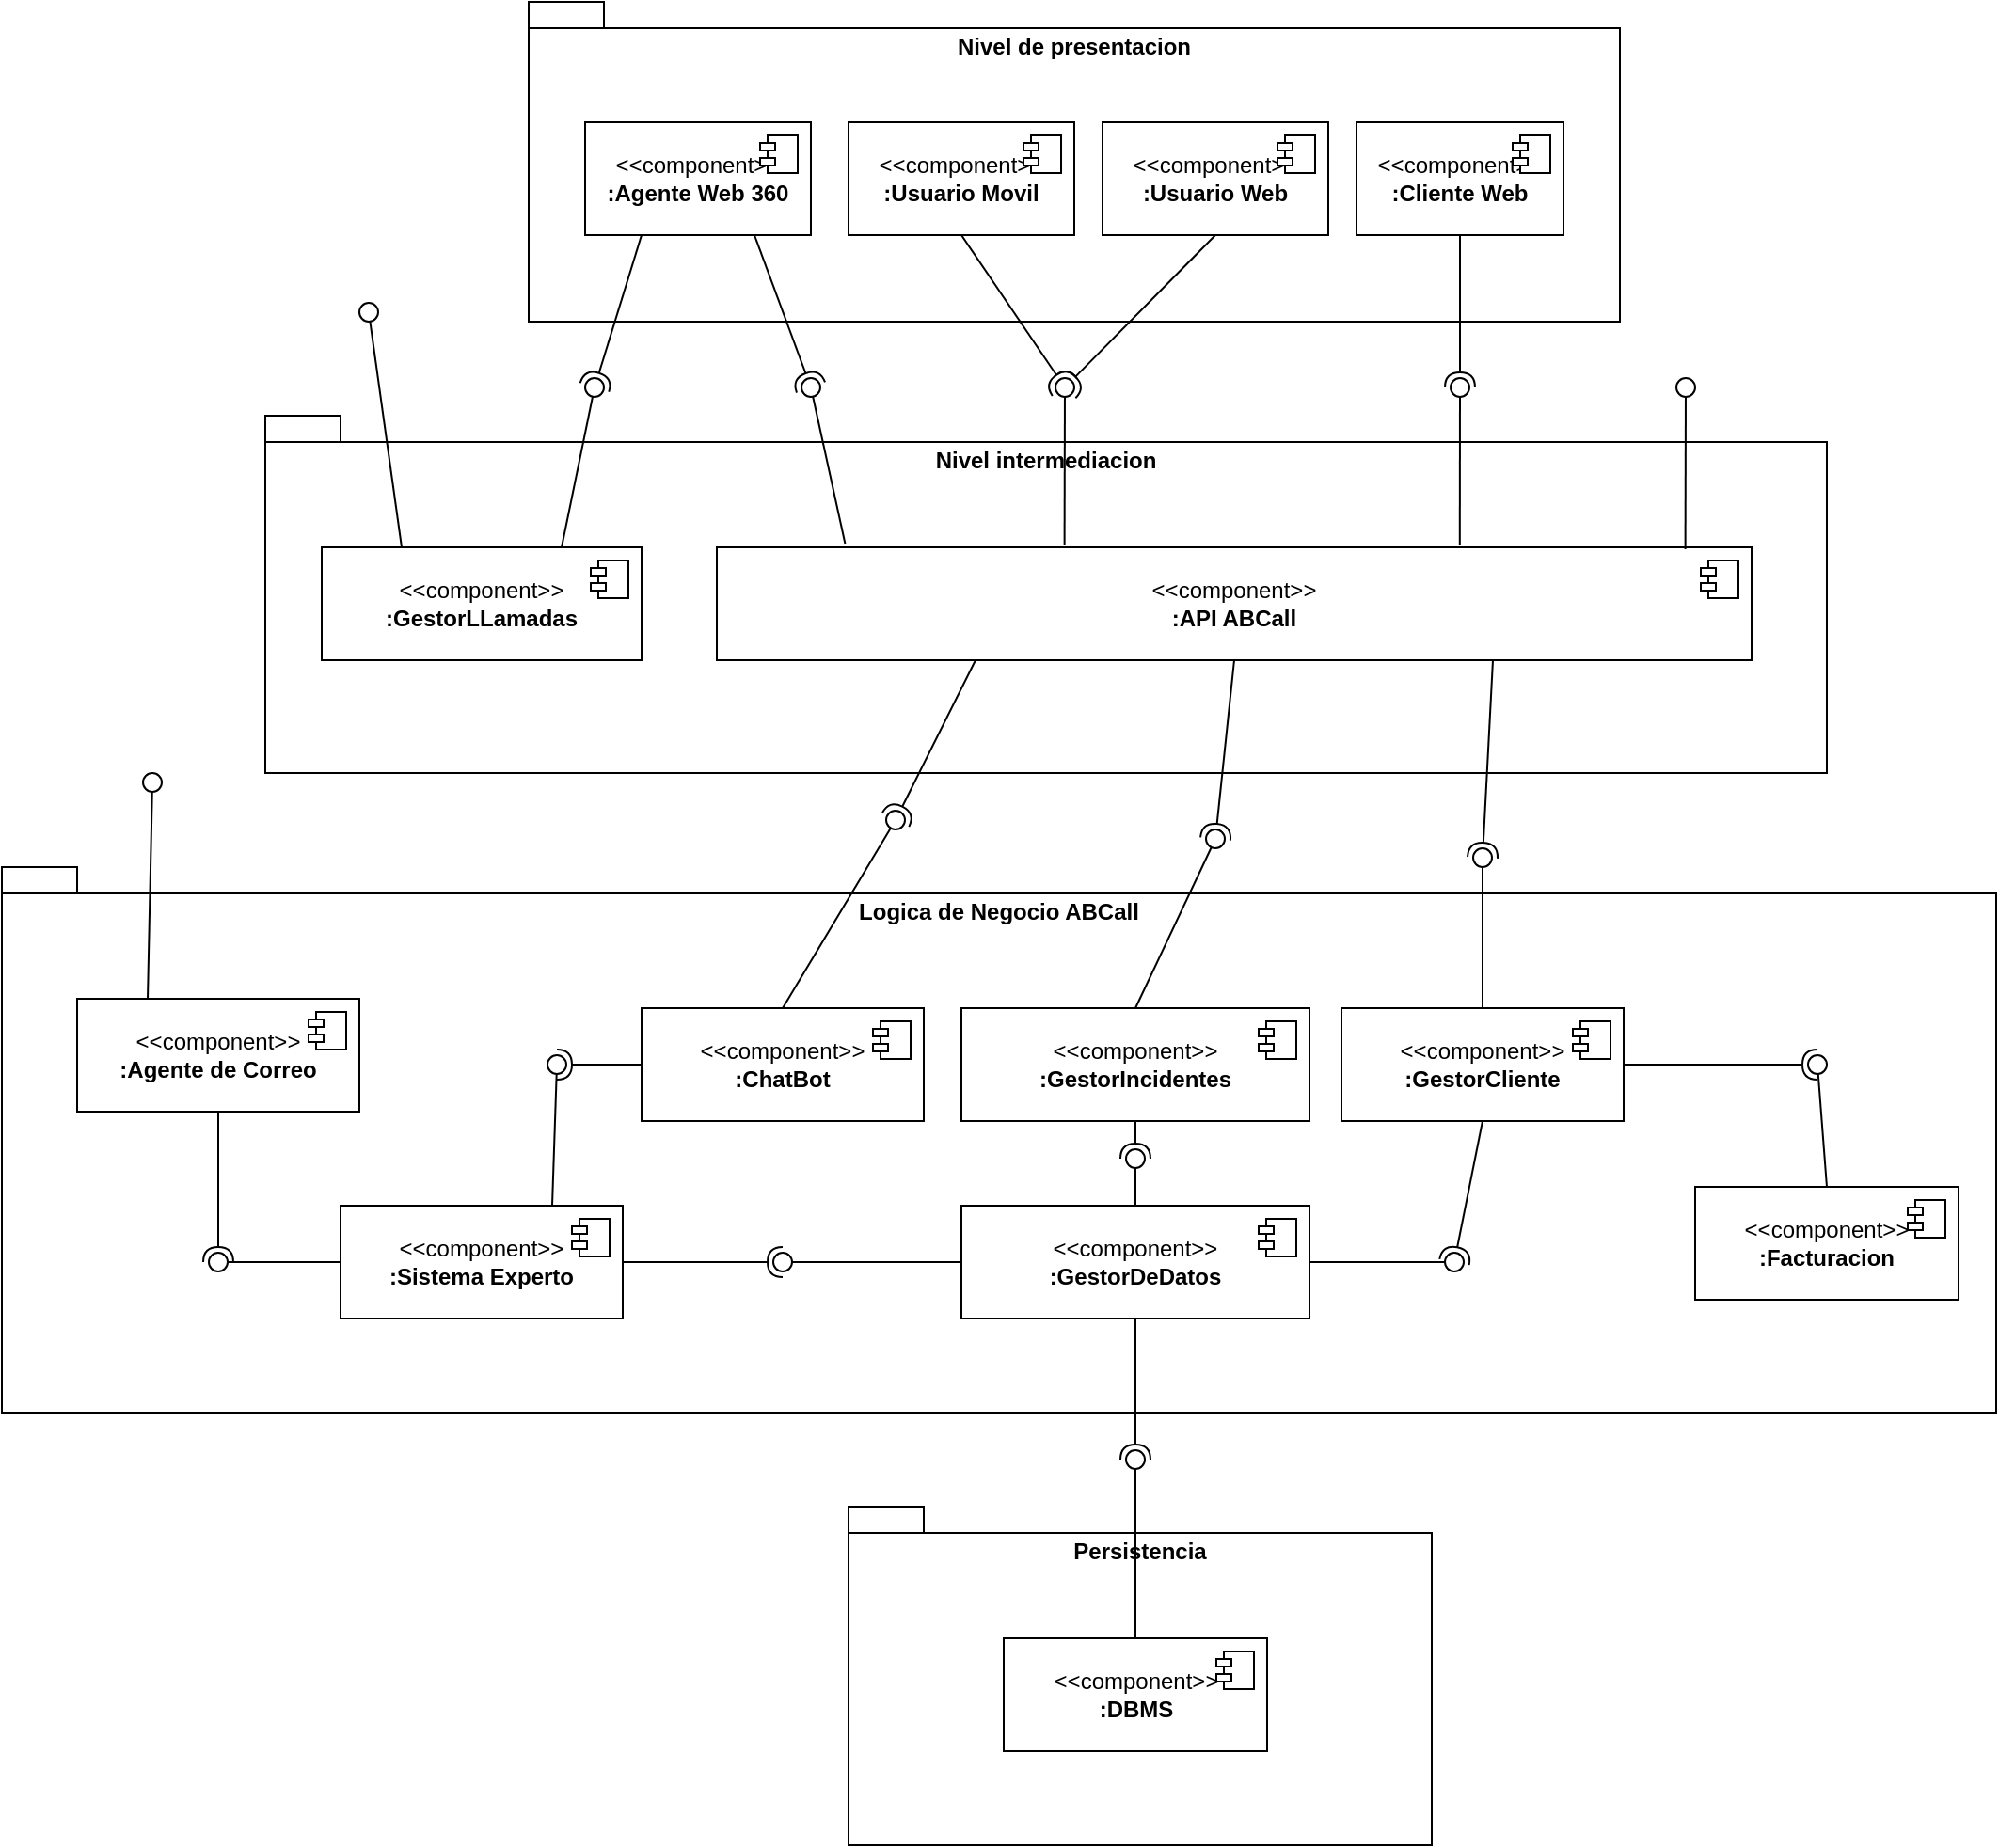<mxfile version="24.7.12">
  <diagram name="Página-1" id="badeSgl3rarpciUWfAk7">
    <mxGraphModel dx="1707" dy="395" grid="1" gridSize="10" guides="1" tooltips="1" connect="1" arrows="1" fold="1" page="1" pageScale="1" pageWidth="827" pageHeight="1169" math="0" shadow="0">
      <root>
        <mxCell id="0" />
        <mxCell id="1" parent="0" />
        <mxCell id="oYlXpJVkNZ7Khja5sfW1-8" value="" style="ellipse;whiteSpace=wrap;html=1;align=center;aspect=fixed;fillColor=none;strokeColor=none;resizable=0;perimeter=centerPerimeter;rotatable=0;allowArrows=0;points=[];outlineConnect=1;" parent="1" vertex="1">
          <mxGeometry x="-100" y="360" width="10" height="10" as="geometry" />
        </mxCell>
        <mxCell id="oYlXpJVkNZ7Khja5sfW1-72" value="" style="ellipse;whiteSpace=wrap;html=1;align=center;aspect=fixed;fillColor=none;strokeColor=none;resizable=0;perimeter=centerPerimeter;rotatable=0;allowArrows=0;points=[];outlineConnect=1;" parent="1" vertex="1">
          <mxGeometry x="122" y="250" width="10" height="10" as="geometry" />
        </mxCell>
        <mxCell id="VERpzVBWQR2P2o2Z3do2-1" value="Nivel de presentacion" style="shape=folder;fontStyle=1;spacingTop=10;tabWidth=40;tabHeight=14;tabPosition=left;html=1;whiteSpace=wrap;verticalAlign=top;" vertex="1" parent="1">
          <mxGeometry x="-380" y="20" width="580" height="170" as="geometry" />
        </mxCell>
        <mxCell id="VERpzVBWQR2P2o2Z3do2-2" value="&amp;lt;&amp;lt;component&amp;gt;&amp;gt;&lt;div&gt;&lt;b&gt;:Agente Web 360&lt;/b&gt;&lt;/div&gt;" style="html=1;dropTarget=0;whiteSpace=wrap;" vertex="1" parent="1">
          <mxGeometry x="-350" y="84" width="120" height="60" as="geometry" />
        </mxCell>
        <mxCell id="VERpzVBWQR2P2o2Z3do2-3" value="" style="shape=module;jettyWidth=8;jettyHeight=4;" vertex="1" parent="VERpzVBWQR2P2o2Z3do2-2">
          <mxGeometry x="1" width="20" height="20" relative="1" as="geometry">
            <mxPoint x="-27" y="7" as="offset" />
          </mxGeometry>
        </mxCell>
        <mxCell id="VERpzVBWQR2P2o2Z3do2-4" value="&amp;lt;&amp;lt;component&amp;gt;&amp;gt;&lt;div&gt;&lt;b&gt;:Cliente Web&lt;/b&gt;&lt;/div&gt;" style="html=1;dropTarget=0;whiteSpace=wrap;" vertex="1" parent="1">
          <mxGeometry x="60" y="84" width="110" height="60" as="geometry" />
        </mxCell>
        <mxCell id="VERpzVBWQR2P2o2Z3do2-5" value="" style="shape=module;jettyWidth=8;jettyHeight=4;" vertex="1" parent="VERpzVBWQR2P2o2Z3do2-4">
          <mxGeometry x="1" width="20" height="20" relative="1" as="geometry">
            <mxPoint x="-27" y="7" as="offset" />
          </mxGeometry>
        </mxCell>
        <mxCell id="VERpzVBWQR2P2o2Z3do2-6" value="&amp;lt;&amp;lt;component&amp;gt;&amp;gt;&lt;div&gt;&lt;b&gt;:Usuario Web&lt;/b&gt;&lt;/div&gt;" style="html=1;dropTarget=0;whiteSpace=wrap;" vertex="1" parent="1">
          <mxGeometry x="-75" y="84" width="120" height="60" as="geometry" />
        </mxCell>
        <mxCell id="VERpzVBWQR2P2o2Z3do2-7" value="" style="shape=module;jettyWidth=8;jettyHeight=4;" vertex="1" parent="VERpzVBWQR2P2o2Z3do2-6">
          <mxGeometry x="1" width="20" height="20" relative="1" as="geometry">
            <mxPoint x="-27" y="7" as="offset" />
          </mxGeometry>
        </mxCell>
        <mxCell id="VERpzVBWQR2P2o2Z3do2-8" value="&amp;lt;&amp;lt;component&amp;gt;&amp;gt;&lt;div&gt;&lt;b&gt;:Usuario Movil&lt;/b&gt;&lt;/div&gt;" style="html=1;dropTarget=0;whiteSpace=wrap;" vertex="1" parent="1">
          <mxGeometry x="-210" y="84" width="120" height="60" as="geometry" />
        </mxCell>
        <mxCell id="VERpzVBWQR2P2o2Z3do2-9" value="" style="shape=module;jettyWidth=8;jettyHeight=4;" vertex="1" parent="VERpzVBWQR2P2o2Z3do2-8">
          <mxGeometry x="1" width="20" height="20" relative="1" as="geometry">
            <mxPoint x="-27" y="7" as="offset" />
          </mxGeometry>
        </mxCell>
        <mxCell id="VERpzVBWQR2P2o2Z3do2-12" value="Nivel intermediacion" style="shape=folder;fontStyle=1;spacingTop=10;tabWidth=40;tabHeight=14;tabPosition=left;html=1;whiteSpace=wrap;verticalAlign=top;" vertex="1" parent="1">
          <mxGeometry x="-520" y="240" width="830" height="190" as="geometry" />
        </mxCell>
        <mxCell id="VERpzVBWQR2P2o2Z3do2-13" value="&amp;lt;&amp;lt;component&amp;gt;&amp;gt;&lt;div&gt;&lt;b&gt;:API ABCall&lt;/b&gt;&lt;/div&gt;" style="html=1;dropTarget=0;whiteSpace=wrap;" vertex="1" parent="1">
          <mxGeometry x="-280" y="310" width="550" height="60" as="geometry" />
        </mxCell>
        <mxCell id="VERpzVBWQR2P2o2Z3do2-14" value="" style="shape=module;jettyWidth=8;jettyHeight=4;" vertex="1" parent="VERpzVBWQR2P2o2Z3do2-13">
          <mxGeometry x="1" width="20" height="20" relative="1" as="geometry">
            <mxPoint x="-27" y="7" as="offset" />
          </mxGeometry>
        </mxCell>
        <mxCell id="VERpzVBWQR2P2o2Z3do2-17" value="&amp;lt;&amp;lt;component&amp;gt;&amp;gt;&lt;div&gt;&lt;b&gt;:GestorLLamadas&lt;/b&gt;&lt;/div&gt;" style="html=1;dropTarget=0;whiteSpace=wrap;" vertex="1" parent="1">
          <mxGeometry x="-490" y="310" width="170" height="60" as="geometry" />
        </mxCell>
        <mxCell id="VERpzVBWQR2P2o2Z3do2-18" value="" style="shape=module;jettyWidth=8;jettyHeight=4;" vertex="1" parent="VERpzVBWQR2P2o2Z3do2-17">
          <mxGeometry x="1" width="20" height="20" relative="1" as="geometry">
            <mxPoint x="-27" y="7" as="offset" />
          </mxGeometry>
        </mxCell>
        <mxCell id="VERpzVBWQR2P2o2Z3do2-19" value="Logica de Negocio ABCall" style="shape=folder;fontStyle=1;spacingTop=10;tabWidth=40;tabHeight=14;tabPosition=left;html=1;whiteSpace=wrap;verticalAlign=top;" vertex="1" parent="1">
          <mxGeometry x="-660" y="480" width="1060" height="290" as="geometry" />
        </mxCell>
        <mxCell id="VERpzVBWQR2P2o2Z3do2-20" value="&amp;lt;&amp;lt;component&amp;gt;&amp;gt;&lt;div&gt;&lt;b&gt;:Agente de Correo&lt;/b&gt;&lt;/div&gt;" style="html=1;dropTarget=0;whiteSpace=wrap;" vertex="1" parent="1">
          <mxGeometry x="-620" y="550" width="150" height="60" as="geometry" />
        </mxCell>
        <mxCell id="VERpzVBWQR2P2o2Z3do2-21" value="" style="shape=module;jettyWidth=8;jettyHeight=4;" vertex="1" parent="VERpzVBWQR2P2o2Z3do2-20">
          <mxGeometry x="1" width="20" height="20" relative="1" as="geometry">
            <mxPoint x="-27" y="7" as="offset" />
          </mxGeometry>
        </mxCell>
        <mxCell id="VERpzVBWQR2P2o2Z3do2-24" value="&amp;lt;&amp;lt;component&amp;gt;&amp;gt;&lt;div&gt;&lt;b&gt;:ChatBot&lt;/b&gt;&lt;/div&gt;" style="html=1;dropTarget=0;whiteSpace=wrap;" vertex="1" parent="1">
          <mxGeometry x="-320" y="555" width="150" height="60" as="geometry" />
        </mxCell>
        <mxCell id="VERpzVBWQR2P2o2Z3do2-25" value="" style="shape=module;jettyWidth=8;jettyHeight=4;" vertex="1" parent="VERpzVBWQR2P2o2Z3do2-24">
          <mxGeometry x="1" width="20" height="20" relative="1" as="geometry">
            <mxPoint x="-27" y="7" as="offset" />
          </mxGeometry>
        </mxCell>
        <mxCell id="VERpzVBWQR2P2o2Z3do2-26" value="&amp;lt;&amp;lt;component&amp;gt;&amp;gt;&lt;div&gt;&lt;b&gt;:Sistema Experto&lt;/b&gt;&lt;/div&gt;" style="html=1;dropTarget=0;whiteSpace=wrap;" vertex="1" parent="1">
          <mxGeometry x="-480" y="660" width="150" height="60" as="geometry" />
        </mxCell>
        <mxCell id="VERpzVBWQR2P2o2Z3do2-27" value="" style="shape=module;jettyWidth=8;jettyHeight=4;" vertex="1" parent="VERpzVBWQR2P2o2Z3do2-26">
          <mxGeometry x="1" width="20" height="20" relative="1" as="geometry">
            <mxPoint x="-27" y="7" as="offset" />
          </mxGeometry>
        </mxCell>
        <mxCell id="VERpzVBWQR2P2o2Z3do2-28" value="&amp;lt;&amp;lt;component&amp;gt;&amp;gt;&lt;div&gt;&lt;b&gt;:GestorCliente&lt;/b&gt;&lt;/div&gt;" style="html=1;dropTarget=0;whiteSpace=wrap;" vertex="1" parent="1">
          <mxGeometry x="52" y="555" width="150" height="60" as="geometry" />
        </mxCell>
        <mxCell id="VERpzVBWQR2P2o2Z3do2-29" value="" style="shape=module;jettyWidth=8;jettyHeight=4;" vertex="1" parent="VERpzVBWQR2P2o2Z3do2-28">
          <mxGeometry x="1" width="20" height="20" relative="1" as="geometry">
            <mxPoint x="-27" y="7" as="offset" />
          </mxGeometry>
        </mxCell>
        <mxCell id="VERpzVBWQR2P2o2Z3do2-30" value="&amp;lt;&amp;lt;component&amp;gt;&amp;gt;&lt;div&gt;&lt;b&gt;:GestorIncidentes&lt;/b&gt;&lt;/div&gt;" style="html=1;dropTarget=0;whiteSpace=wrap;" vertex="1" parent="1">
          <mxGeometry x="-150" y="555" width="185" height="60" as="geometry" />
        </mxCell>
        <mxCell id="VERpzVBWQR2P2o2Z3do2-31" value="" style="shape=module;jettyWidth=8;jettyHeight=4;" vertex="1" parent="VERpzVBWQR2P2o2Z3do2-30">
          <mxGeometry x="1" width="20" height="20" relative="1" as="geometry">
            <mxPoint x="-27" y="7" as="offset" />
          </mxGeometry>
        </mxCell>
        <mxCell id="VERpzVBWQR2P2o2Z3do2-32" value="&amp;lt;&amp;lt;component&amp;gt;&amp;gt;&lt;div&gt;&lt;b&gt;:Facturacion&lt;/b&gt;&lt;/div&gt;" style="html=1;dropTarget=0;whiteSpace=wrap;" vertex="1" parent="1">
          <mxGeometry x="240" y="650" width="140" height="60" as="geometry" />
        </mxCell>
        <mxCell id="VERpzVBWQR2P2o2Z3do2-33" value="" style="shape=module;jettyWidth=8;jettyHeight=4;" vertex="1" parent="VERpzVBWQR2P2o2Z3do2-32">
          <mxGeometry x="1" width="20" height="20" relative="1" as="geometry">
            <mxPoint x="-27" y="7" as="offset" />
          </mxGeometry>
        </mxCell>
        <mxCell id="VERpzVBWQR2P2o2Z3do2-34" value="Persistencia" style="shape=folder;fontStyle=1;spacingTop=10;tabWidth=40;tabHeight=14;tabPosition=left;html=1;whiteSpace=wrap;verticalAlign=top;" vertex="1" parent="1">
          <mxGeometry x="-210" y="820" width="310" height="180" as="geometry" />
        </mxCell>
        <mxCell id="VERpzVBWQR2P2o2Z3do2-38" value="" style="rounded=0;orthogonalLoop=1;jettySize=auto;html=1;endArrow=oval;endFill=0;sketch=0;sourcePerimeterSpacing=0;targetPerimeterSpacing=0;endSize=10;exitX=0.5;exitY=0;exitDx=0;exitDy=0;" edge="1" target="VERpzVBWQR2P2o2Z3do2-39" parent="1" source="VERpzVBWQR2P2o2Z3do2-30">
          <mxGeometry relative="1" as="geometry">
            <mxPoint x="-260" y="465" as="sourcePoint" />
          </mxGeometry>
        </mxCell>
        <mxCell id="VERpzVBWQR2P2o2Z3do2-39" value="" style="ellipse;whiteSpace=wrap;html=1;align=center;aspect=fixed;fillColor=none;strokeColor=none;resizable=0;perimeter=centerPerimeter;rotatable=0;allowArrows=0;points=[];outlineConnect=1;" vertex="1" parent="1">
          <mxGeometry x="-20" y="460" width="10" height="10" as="geometry" />
        </mxCell>
        <mxCell id="VERpzVBWQR2P2o2Z3do2-40" value="" style="rounded=0;orthogonalLoop=1;jettySize=auto;html=1;endArrow=halfCircle;endFill=0;endSize=6;strokeWidth=1;sketch=0;exitX=0.5;exitY=1;exitDx=0;exitDy=0;entryX=0.9;entryY=0.3;entryDx=0;entryDy=0;entryPerimeter=0;" edge="1" target="VERpzVBWQR2P2o2Z3do2-39" parent="1" source="VERpzVBWQR2P2o2Z3do2-13">
          <mxGeometry relative="1" as="geometry">
            <mxPoint x="-90" y="465" as="sourcePoint" />
          </mxGeometry>
        </mxCell>
        <mxCell id="VERpzVBWQR2P2o2Z3do2-43" value="" style="rounded=0;orthogonalLoop=1;jettySize=auto;html=1;endArrow=halfCircle;endFill=0;endSize=6;strokeWidth=1;sketch=0;exitX=0.25;exitY=1;exitDx=0;exitDy=0;" edge="1" target="VERpzVBWQR2P2o2Z3do2-45" parent="1" source="VERpzVBWQR2P2o2Z3do2-13">
          <mxGeometry relative="1" as="geometry">
            <mxPoint x="-60" y="465" as="sourcePoint" />
          </mxGeometry>
        </mxCell>
        <mxCell id="VERpzVBWQR2P2o2Z3do2-44" value="" style="rounded=0;orthogonalLoop=1;jettySize=auto;html=1;endArrow=oval;endFill=0;sketch=0;sourcePerimeterSpacing=0;targetPerimeterSpacing=0;endSize=10;exitX=0.5;exitY=0;exitDx=0;exitDy=0;" edge="1" target="VERpzVBWQR2P2o2Z3do2-45" parent="1" source="VERpzVBWQR2P2o2Z3do2-24">
          <mxGeometry relative="1" as="geometry">
            <mxPoint x="-100" y="465" as="sourcePoint" />
          </mxGeometry>
        </mxCell>
        <mxCell id="VERpzVBWQR2P2o2Z3do2-45" value="" style="ellipse;whiteSpace=wrap;html=1;align=center;aspect=fixed;fillColor=none;strokeColor=none;resizable=0;perimeter=centerPerimeter;rotatable=0;allowArrows=0;points=[];outlineConnect=1;" vertex="1" parent="1">
          <mxGeometry x="-190" y="450" width="10" height="10" as="geometry" />
        </mxCell>
        <mxCell id="VERpzVBWQR2P2o2Z3do2-46" value="" style="rounded=0;orthogonalLoop=1;jettySize=auto;html=1;endArrow=halfCircle;endFill=0;endSize=6;strokeWidth=1;sketch=0;exitX=0.75;exitY=1;exitDx=0;exitDy=0;" edge="1" target="VERpzVBWQR2P2o2Z3do2-48" parent="1" source="VERpzVBWQR2P2o2Z3do2-13">
          <mxGeometry relative="1" as="geometry">
            <mxPoint x="50" y="465" as="sourcePoint" />
          </mxGeometry>
        </mxCell>
        <mxCell id="VERpzVBWQR2P2o2Z3do2-47" value="" style="rounded=0;orthogonalLoop=1;jettySize=auto;html=1;endArrow=oval;endFill=0;sketch=0;sourcePerimeterSpacing=0;targetPerimeterSpacing=0;endSize=10;exitX=0.5;exitY=0;exitDx=0;exitDy=0;" edge="1" target="VERpzVBWQR2P2o2Z3do2-48" parent="1" source="VERpzVBWQR2P2o2Z3do2-28">
          <mxGeometry relative="1" as="geometry">
            <mxPoint x="10" y="465" as="sourcePoint" />
          </mxGeometry>
        </mxCell>
        <mxCell id="VERpzVBWQR2P2o2Z3do2-48" value="" style="ellipse;whiteSpace=wrap;html=1;align=center;aspect=fixed;fillColor=none;strokeColor=none;resizable=0;perimeter=centerPerimeter;rotatable=0;allowArrows=0;points=[];outlineConnect=1;" vertex="1" parent="1">
          <mxGeometry x="122" y="470" width="10" height="10" as="geometry" />
        </mxCell>
        <mxCell id="VERpzVBWQR2P2o2Z3do2-49" value="" style="rounded=0;orthogonalLoop=1;jettySize=auto;html=1;endArrow=halfCircle;endFill=0;endSize=6;strokeWidth=1;sketch=0;" edge="1" target="VERpzVBWQR2P2o2Z3do2-51" parent="1" source="VERpzVBWQR2P2o2Z3do2-28">
          <mxGeometry relative="1" as="geometry">
            <mxPoint x="310" y="590" as="sourcePoint" />
          </mxGeometry>
        </mxCell>
        <mxCell id="VERpzVBWQR2P2o2Z3do2-50" value="" style="rounded=0;orthogonalLoop=1;jettySize=auto;html=1;endArrow=oval;endFill=0;sketch=0;sourcePerimeterSpacing=0;targetPerimeterSpacing=0;endSize=10;exitX=0.5;exitY=0;exitDx=0;exitDy=0;" edge="1" target="VERpzVBWQR2P2o2Z3do2-51" parent="1" source="VERpzVBWQR2P2o2Z3do2-32">
          <mxGeometry relative="1" as="geometry">
            <mxPoint x="270" y="590" as="sourcePoint" />
          </mxGeometry>
        </mxCell>
        <mxCell id="VERpzVBWQR2P2o2Z3do2-51" value="" style="ellipse;whiteSpace=wrap;html=1;align=center;aspect=fixed;fillColor=none;strokeColor=none;resizable=0;perimeter=centerPerimeter;rotatable=0;allowArrows=0;points=[];outlineConnect=1;" vertex="1" parent="1">
          <mxGeometry x="300" y="580" width="10" height="10" as="geometry" />
        </mxCell>
        <mxCell id="VERpzVBWQR2P2o2Z3do2-52" value="&amp;lt;&amp;lt;component&amp;gt;&amp;gt;&lt;div&gt;&lt;b&gt;:DBMS&lt;/b&gt;&lt;/div&gt;" style="html=1;dropTarget=0;whiteSpace=wrap;" vertex="1" parent="1">
          <mxGeometry x="-127.5" y="890" width="140" height="60" as="geometry" />
        </mxCell>
        <mxCell id="VERpzVBWQR2P2o2Z3do2-53" value="" style="shape=module;jettyWidth=8;jettyHeight=4;" vertex="1" parent="VERpzVBWQR2P2o2Z3do2-52">
          <mxGeometry x="1" width="20" height="20" relative="1" as="geometry">
            <mxPoint x="-27" y="7" as="offset" />
          </mxGeometry>
        </mxCell>
        <mxCell id="VERpzVBWQR2P2o2Z3do2-54" value="&amp;lt;&amp;lt;component&amp;gt;&amp;gt;&lt;div&gt;&lt;b&gt;:GestorDeDatos&lt;/b&gt;&lt;/div&gt;" style="html=1;dropTarget=0;whiteSpace=wrap;" vertex="1" parent="1">
          <mxGeometry x="-150" y="660" width="185" height="60" as="geometry" />
        </mxCell>
        <mxCell id="VERpzVBWQR2P2o2Z3do2-55" value="" style="shape=module;jettyWidth=8;jettyHeight=4;" vertex="1" parent="VERpzVBWQR2P2o2Z3do2-54">
          <mxGeometry x="1" width="20" height="20" relative="1" as="geometry">
            <mxPoint x="-27" y="7" as="offset" />
          </mxGeometry>
        </mxCell>
        <mxCell id="VERpzVBWQR2P2o2Z3do2-56" value="" style="rounded=0;orthogonalLoop=1;jettySize=auto;html=1;endArrow=halfCircle;endFill=0;endSize=6;strokeWidth=1;sketch=0;exitX=0.5;exitY=1;exitDx=0;exitDy=0;" edge="1" target="VERpzVBWQR2P2o2Z3do2-58" parent="1" source="VERpzVBWQR2P2o2Z3do2-30">
          <mxGeometry relative="1" as="geometry">
            <mxPoint x="-75" y="635" as="sourcePoint" />
          </mxGeometry>
        </mxCell>
        <mxCell id="VERpzVBWQR2P2o2Z3do2-57" value="" style="rounded=0;orthogonalLoop=1;jettySize=auto;html=1;endArrow=oval;endFill=0;sketch=0;sourcePerimeterSpacing=0;targetPerimeterSpacing=0;endSize=10;exitX=0.5;exitY=0;exitDx=0;exitDy=0;" edge="1" target="VERpzVBWQR2P2o2Z3do2-58" parent="1" source="VERpzVBWQR2P2o2Z3do2-54">
          <mxGeometry relative="1" as="geometry">
            <mxPoint x="-115" y="635" as="sourcePoint" />
          </mxGeometry>
        </mxCell>
        <mxCell id="VERpzVBWQR2P2o2Z3do2-58" value="" style="ellipse;whiteSpace=wrap;html=1;align=center;aspect=fixed;fillColor=none;strokeColor=none;resizable=0;perimeter=centerPerimeter;rotatable=0;allowArrows=0;points=[];outlineConnect=1;" vertex="1" parent="1">
          <mxGeometry x="-62.5" y="630" width="10" height="10" as="geometry" />
        </mxCell>
        <mxCell id="VERpzVBWQR2P2o2Z3do2-59" value="" style="rounded=0;orthogonalLoop=1;jettySize=auto;html=1;endArrow=halfCircle;endFill=0;endSize=6;strokeWidth=1;sketch=0;exitX=0.5;exitY=1;exitDx=0;exitDy=0;" edge="1" target="VERpzVBWQR2P2o2Z3do2-61" parent="1" source="VERpzVBWQR2P2o2Z3do2-28">
          <mxGeometry relative="1" as="geometry">
            <mxPoint x="132" y="690" as="sourcePoint" />
          </mxGeometry>
        </mxCell>
        <mxCell id="VERpzVBWQR2P2o2Z3do2-60" value="" style="rounded=0;orthogonalLoop=1;jettySize=auto;html=1;endArrow=oval;endFill=0;sketch=0;sourcePerimeterSpacing=0;targetPerimeterSpacing=0;endSize=10;exitX=1;exitY=0.5;exitDx=0;exitDy=0;" edge="1" target="VERpzVBWQR2P2o2Z3do2-61" parent="1" source="VERpzVBWQR2P2o2Z3do2-54">
          <mxGeometry relative="1" as="geometry">
            <mxPoint x="92" y="690" as="sourcePoint" />
          </mxGeometry>
        </mxCell>
        <mxCell id="VERpzVBWQR2P2o2Z3do2-61" value="" style="ellipse;whiteSpace=wrap;html=1;align=center;aspect=fixed;fillColor=none;strokeColor=none;resizable=0;perimeter=centerPerimeter;rotatable=0;allowArrows=0;points=[];outlineConnect=1;" vertex="1" parent="1">
          <mxGeometry x="107" y="685" width="10" height="10" as="geometry" />
        </mxCell>
        <mxCell id="VERpzVBWQR2P2o2Z3do2-62" value="" style="rounded=0;orthogonalLoop=1;jettySize=auto;html=1;endArrow=halfCircle;endFill=0;endSize=6;strokeWidth=1;sketch=0;exitX=1;exitY=0.5;exitDx=0;exitDy=0;" edge="1" target="VERpzVBWQR2P2o2Z3do2-64" parent="1" source="VERpzVBWQR2P2o2Z3do2-26">
          <mxGeometry relative="1" as="geometry">
            <mxPoint x="-225" y="700" as="sourcePoint" />
          </mxGeometry>
        </mxCell>
        <mxCell id="VERpzVBWQR2P2o2Z3do2-63" value="" style="rounded=0;orthogonalLoop=1;jettySize=auto;html=1;endArrow=oval;endFill=0;sketch=0;sourcePerimeterSpacing=0;targetPerimeterSpacing=0;endSize=10;exitX=0;exitY=0.5;exitDx=0;exitDy=0;" edge="1" target="VERpzVBWQR2P2o2Z3do2-64" parent="1" source="VERpzVBWQR2P2o2Z3do2-54">
          <mxGeometry relative="1" as="geometry">
            <mxPoint x="-265" y="700" as="sourcePoint" />
          </mxGeometry>
        </mxCell>
        <mxCell id="VERpzVBWQR2P2o2Z3do2-64" value="" style="ellipse;whiteSpace=wrap;html=1;align=center;aspect=fixed;fillColor=none;strokeColor=none;resizable=0;perimeter=centerPerimeter;rotatable=0;allowArrows=0;points=[];outlineConnect=1;" vertex="1" parent="1">
          <mxGeometry x="-250" y="685" width="10" height="10" as="geometry" />
        </mxCell>
        <mxCell id="VERpzVBWQR2P2o2Z3do2-65" value="" style="rounded=0;orthogonalLoop=1;jettySize=auto;html=1;endArrow=halfCircle;endFill=0;endSize=6;strokeWidth=1;sketch=0;" edge="1" target="VERpzVBWQR2P2o2Z3do2-67" parent="1" source="VERpzVBWQR2P2o2Z3do2-24">
          <mxGeometry relative="1" as="geometry">
            <mxPoint x="-340" y="590" as="sourcePoint" />
          </mxGeometry>
        </mxCell>
        <mxCell id="VERpzVBWQR2P2o2Z3do2-66" value="" style="rounded=0;orthogonalLoop=1;jettySize=auto;html=1;endArrow=oval;endFill=0;sketch=0;sourcePerimeterSpacing=0;targetPerimeterSpacing=0;endSize=10;exitX=0.75;exitY=0;exitDx=0;exitDy=0;" edge="1" target="VERpzVBWQR2P2o2Z3do2-67" parent="1" source="VERpzVBWQR2P2o2Z3do2-26">
          <mxGeometry relative="1" as="geometry">
            <mxPoint x="-380" y="590" as="sourcePoint" />
          </mxGeometry>
        </mxCell>
        <mxCell id="VERpzVBWQR2P2o2Z3do2-67" value="" style="ellipse;whiteSpace=wrap;html=1;align=center;aspect=fixed;fillColor=none;strokeColor=none;resizable=0;perimeter=centerPerimeter;rotatable=0;allowArrows=0;points=[];outlineConnect=1;" vertex="1" parent="1">
          <mxGeometry x="-370" y="580" width="10" height="10" as="geometry" />
        </mxCell>
        <mxCell id="VERpzVBWQR2P2o2Z3do2-68" value="" style="rounded=0;orthogonalLoop=1;jettySize=auto;html=1;endArrow=halfCircle;endFill=0;endSize=6;strokeWidth=1;sketch=0;exitX=0.5;exitY=1;exitDx=0;exitDy=0;" edge="1" target="VERpzVBWQR2P2o2Z3do2-70" parent="1" source="VERpzVBWQR2P2o2Z3do2-20">
          <mxGeometry relative="1" as="geometry">
            <mxPoint x="-500" y="675" as="sourcePoint" />
          </mxGeometry>
        </mxCell>
        <mxCell id="VERpzVBWQR2P2o2Z3do2-69" value="" style="rounded=0;orthogonalLoop=1;jettySize=auto;html=1;endArrow=oval;endFill=0;sketch=0;sourcePerimeterSpacing=0;targetPerimeterSpacing=0;endSize=10;exitX=0;exitY=0.5;exitDx=0;exitDy=0;" edge="1" target="VERpzVBWQR2P2o2Z3do2-70" parent="1" source="VERpzVBWQR2P2o2Z3do2-26">
          <mxGeometry relative="1" as="geometry">
            <mxPoint x="-540" y="675" as="sourcePoint" />
          </mxGeometry>
        </mxCell>
        <mxCell id="VERpzVBWQR2P2o2Z3do2-70" value="" style="ellipse;whiteSpace=wrap;html=1;align=center;aspect=fixed;fillColor=none;strokeColor=none;resizable=0;perimeter=centerPerimeter;rotatable=0;allowArrows=0;points=[];outlineConnect=1;" vertex="1" parent="1">
          <mxGeometry x="-550" y="685" width="10" height="10" as="geometry" />
        </mxCell>
        <mxCell id="VERpzVBWQR2P2o2Z3do2-72" value="" style="rounded=0;orthogonalLoop=1;jettySize=auto;html=1;endArrow=oval;endFill=0;sketch=0;sourcePerimeterSpacing=0;targetPerimeterSpacing=0;endSize=10;exitX=0.25;exitY=0;exitDx=0;exitDy=0;" edge="1" target="VERpzVBWQR2P2o2Z3do2-73" parent="1" source="VERpzVBWQR2P2o2Z3do2-20">
          <mxGeometry relative="1" as="geometry">
            <mxPoint x="-600" y="435" as="sourcePoint" />
          </mxGeometry>
        </mxCell>
        <mxCell id="VERpzVBWQR2P2o2Z3do2-73" value="" style="ellipse;whiteSpace=wrap;html=1;align=center;aspect=fixed;fillColor=none;strokeColor=none;resizable=0;perimeter=centerPerimeter;rotatable=0;allowArrows=0;points=[];outlineConnect=1;" vertex="1" parent="1">
          <mxGeometry x="-585" y="430" width="10" height="10" as="geometry" />
        </mxCell>
        <mxCell id="VERpzVBWQR2P2o2Z3do2-74" value="" style="rounded=0;orthogonalLoop=1;jettySize=auto;html=1;endArrow=halfCircle;endFill=0;endSize=6;strokeWidth=1;sketch=0;exitX=0.5;exitY=1;exitDx=0;exitDy=0;" edge="1" target="VERpzVBWQR2P2o2Z3do2-76" parent="1" source="VERpzVBWQR2P2o2Z3do2-8">
          <mxGeometry relative="1" as="geometry">
            <mxPoint x="-140" y="220" as="sourcePoint" />
          </mxGeometry>
        </mxCell>
        <mxCell id="VERpzVBWQR2P2o2Z3do2-75" value="" style="rounded=0;orthogonalLoop=1;jettySize=auto;html=1;endArrow=oval;endFill=0;sketch=0;sourcePerimeterSpacing=0;targetPerimeterSpacing=0;endSize=10;exitX=0.336;exitY=-0.017;exitDx=0;exitDy=0;exitPerimeter=0;" edge="1" target="VERpzVBWQR2P2o2Z3do2-76" parent="1" source="VERpzVBWQR2P2o2Z3do2-13">
          <mxGeometry relative="1" as="geometry">
            <mxPoint x="-250" y="215" as="sourcePoint" />
          </mxGeometry>
        </mxCell>
        <mxCell id="VERpzVBWQR2P2o2Z3do2-76" value="" style="ellipse;whiteSpace=wrap;html=1;align=center;aspect=fixed;fillColor=none;strokeColor=none;resizable=0;perimeter=centerPerimeter;rotatable=0;allowArrows=0;points=[];outlineConnect=1;" vertex="1" parent="1">
          <mxGeometry x="-100" y="220" width="10" height="10" as="geometry" />
        </mxCell>
        <mxCell id="VERpzVBWQR2P2o2Z3do2-77" value="" style="rounded=0;orthogonalLoop=1;jettySize=auto;html=1;endArrow=halfCircle;endFill=0;endSize=6;strokeWidth=1;sketch=0;exitX=0.5;exitY=1;exitDx=0;exitDy=0;entryX=1.1;entryY=0.2;entryDx=0;entryDy=0;entryPerimeter=0;" edge="1" target="VERpzVBWQR2P2o2Z3do2-76" parent="1" source="VERpzVBWQR2P2o2Z3do2-6">
          <mxGeometry relative="1" as="geometry">
            <mxPoint x="5" y="225" as="sourcePoint" />
          </mxGeometry>
        </mxCell>
        <mxCell id="VERpzVBWQR2P2o2Z3do2-80" value="" style="rounded=0;orthogonalLoop=1;jettySize=auto;html=1;endArrow=halfCircle;endFill=0;endSize=6;strokeWidth=1;sketch=0;exitX=0.5;exitY=1;exitDx=0;exitDy=0;" edge="1" target="VERpzVBWQR2P2o2Z3do2-82" parent="1" source="VERpzVBWQR2P2o2Z3do2-4">
          <mxGeometry relative="1" as="geometry">
            <mxPoint x="140" y="225" as="sourcePoint" />
          </mxGeometry>
        </mxCell>
        <mxCell id="VERpzVBWQR2P2o2Z3do2-81" value="" style="rounded=0;orthogonalLoop=1;jettySize=auto;html=1;endArrow=oval;endFill=0;sketch=0;sourcePerimeterSpacing=0;targetPerimeterSpacing=0;endSize=10;exitX=0.718;exitY=-0.017;exitDx=0;exitDy=0;exitPerimeter=0;" edge="1" target="VERpzVBWQR2P2o2Z3do2-82" parent="1" source="VERpzVBWQR2P2o2Z3do2-13">
          <mxGeometry relative="1" as="geometry">
            <mxPoint x="100" y="225" as="sourcePoint" />
          </mxGeometry>
        </mxCell>
        <mxCell id="VERpzVBWQR2P2o2Z3do2-82" value="" style="ellipse;whiteSpace=wrap;html=1;align=center;aspect=fixed;fillColor=none;strokeColor=none;resizable=0;perimeter=centerPerimeter;rotatable=0;allowArrows=0;points=[];outlineConnect=1;" vertex="1" parent="1">
          <mxGeometry x="110" y="220" width="10" height="10" as="geometry" />
        </mxCell>
        <mxCell id="VERpzVBWQR2P2o2Z3do2-84" value="" style="rounded=0;orthogonalLoop=1;jettySize=auto;html=1;endArrow=oval;endFill=0;sketch=0;sourcePerimeterSpacing=0;targetPerimeterSpacing=0;endSize=10;exitX=0.936;exitY=0.017;exitDx=0;exitDy=0;exitPerimeter=0;" edge="1" target="VERpzVBWQR2P2o2Z3do2-85" parent="1" source="VERpzVBWQR2P2o2Z3do2-13">
          <mxGeometry relative="1" as="geometry">
            <mxPoint x="260" y="215" as="sourcePoint" />
          </mxGeometry>
        </mxCell>
        <mxCell id="VERpzVBWQR2P2o2Z3do2-85" value="" style="ellipse;whiteSpace=wrap;html=1;align=center;aspect=fixed;fillColor=none;strokeColor=none;resizable=0;perimeter=centerPerimeter;rotatable=0;allowArrows=0;points=[];outlineConnect=1;" vertex="1" parent="1">
          <mxGeometry x="230" y="220" width="10" height="10" as="geometry" />
        </mxCell>
        <mxCell id="VERpzVBWQR2P2o2Z3do2-86" value="" style="rounded=0;orthogonalLoop=1;jettySize=auto;html=1;endArrow=halfCircle;endFill=0;endSize=6;strokeWidth=1;sketch=0;exitX=0.75;exitY=1;exitDx=0;exitDy=0;" edge="1" target="VERpzVBWQR2P2o2Z3do2-88" parent="1" source="VERpzVBWQR2P2o2Z3do2-2">
          <mxGeometry relative="1" as="geometry">
            <mxPoint x="-210" y="225" as="sourcePoint" />
          </mxGeometry>
        </mxCell>
        <mxCell id="VERpzVBWQR2P2o2Z3do2-87" value="" style="rounded=0;orthogonalLoop=1;jettySize=auto;html=1;endArrow=oval;endFill=0;sketch=0;sourcePerimeterSpacing=0;targetPerimeterSpacing=0;endSize=10;exitX=0.124;exitY=-0.033;exitDx=0;exitDy=0;exitPerimeter=0;" edge="1" target="VERpzVBWQR2P2o2Z3do2-88" parent="1" source="VERpzVBWQR2P2o2Z3do2-13">
          <mxGeometry relative="1" as="geometry">
            <mxPoint x="-250" y="225" as="sourcePoint" />
          </mxGeometry>
        </mxCell>
        <mxCell id="VERpzVBWQR2P2o2Z3do2-88" value="" style="ellipse;whiteSpace=wrap;html=1;align=center;aspect=fixed;fillColor=none;strokeColor=none;resizable=0;perimeter=centerPerimeter;rotatable=0;allowArrows=0;points=[];outlineConnect=1;" vertex="1" parent="1">
          <mxGeometry x="-235" y="220" width="10" height="10" as="geometry" />
        </mxCell>
        <mxCell id="VERpzVBWQR2P2o2Z3do2-89" value="" style="rounded=0;orthogonalLoop=1;jettySize=auto;html=1;endArrow=halfCircle;endFill=0;endSize=6;strokeWidth=1;sketch=0;exitX=0.25;exitY=1;exitDx=0;exitDy=0;" edge="1" target="VERpzVBWQR2P2o2Z3do2-91" parent="1" source="VERpzVBWQR2P2o2Z3do2-2">
          <mxGeometry relative="1" as="geometry">
            <mxPoint x="-310" y="225" as="sourcePoint" />
          </mxGeometry>
        </mxCell>
        <mxCell id="VERpzVBWQR2P2o2Z3do2-90" value="" style="rounded=0;orthogonalLoop=1;jettySize=auto;html=1;endArrow=oval;endFill=0;sketch=0;sourcePerimeterSpacing=0;targetPerimeterSpacing=0;endSize=10;exitX=0.75;exitY=0;exitDx=0;exitDy=0;" edge="1" target="VERpzVBWQR2P2o2Z3do2-91" parent="1" source="VERpzVBWQR2P2o2Z3do2-17">
          <mxGeometry relative="1" as="geometry">
            <mxPoint x="-350" y="225" as="sourcePoint" />
          </mxGeometry>
        </mxCell>
        <mxCell id="VERpzVBWQR2P2o2Z3do2-91" value="" style="ellipse;whiteSpace=wrap;html=1;align=center;aspect=fixed;fillColor=none;strokeColor=none;resizable=0;perimeter=centerPerimeter;rotatable=0;allowArrows=0;points=[];outlineConnect=1;" vertex="1" parent="1">
          <mxGeometry x="-350" y="220" width="10" height="10" as="geometry" />
        </mxCell>
        <mxCell id="VERpzVBWQR2P2o2Z3do2-95" value="" style="rounded=0;orthogonalLoop=1;jettySize=auto;html=1;endArrow=oval;endFill=0;sketch=0;sourcePerimeterSpacing=0;targetPerimeterSpacing=0;endSize=10;exitX=0.25;exitY=0;exitDx=0;exitDy=0;" edge="1" target="VERpzVBWQR2P2o2Z3do2-96" parent="1" source="VERpzVBWQR2P2o2Z3do2-17">
          <mxGeometry relative="1" as="geometry">
            <mxPoint x="-470" y="205" as="sourcePoint" />
          </mxGeometry>
        </mxCell>
        <mxCell id="VERpzVBWQR2P2o2Z3do2-96" value="" style="ellipse;whiteSpace=wrap;html=1;align=center;aspect=fixed;fillColor=none;strokeColor=none;resizable=0;perimeter=centerPerimeter;rotatable=0;allowArrows=0;points=[];outlineConnect=1;" vertex="1" parent="1">
          <mxGeometry x="-470" y="180" width="10" height="10" as="geometry" />
        </mxCell>
        <mxCell id="VERpzVBWQR2P2o2Z3do2-97" value="" style="rounded=0;orthogonalLoop=1;jettySize=auto;html=1;endArrow=halfCircle;endFill=0;endSize=6;strokeWidth=1;sketch=0;exitX=0.5;exitY=1;exitDx=0;exitDy=0;" edge="1" target="VERpzVBWQR2P2o2Z3do2-99" parent="1" source="VERpzVBWQR2P2o2Z3do2-54">
          <mxGeometry relative="1" as="geometry">
            <mxPoint x="-35" y="795" as="sourcePoint" />
          </mxGeometry>
        </mxCell>
        <mxCell id="VERpzVBWQR2P2o2Z3do2-98" value="" style="rounded=0;orthogonalLoop=1;jettySize=auto;html=1;endArrow=oval;endFill=0;sketch=0;sourcePerimeterSpacing=0;targetPerimeterSpacing=0;endSize=10;exitX=0.5;exitY=0;exitDx=0;exitDy=0;" edge="1" target="VERpzVBWQR2P2o2Z3do2-99" parent="1" source="VERpzVBWQR2P2o2Z3do2-52">
          <mxGeometry relative="1" as="geometry">
            <mxPoint x="-75" y="795" as="sourcePoint" />
          </mxGeometry>
        </mxCell>
        <mxCell id="VERpzVBWQR2P2o2Z3do2-99" value="" style="ellipse;whiteSpace=wrap;html=1;align=center;aspect=fixed;fillColor=none;strokeColor=none;resizable=0;perimeter=centerPerimeter;rotatable=0;allowArrows=0;points=[];outlineConnect=1;" vertex="1" parent="1">
          <mxGeometry x="-62.5" y="790" width="10" height="10" as="geometry" />
        </mxCell>
      </root>
    </mxGraphModel>
  </diagram>
</mxfile>
